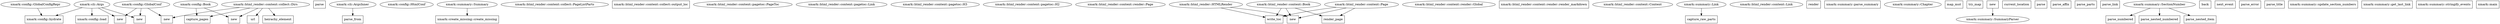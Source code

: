 digraph api {
	"0___237" [label="xmark::cli::Args" shape=ellipse]
	"0___11" [label=parse shape=box]
	"0___12" [label=parse_from shape=box]
	"0___298" -> "0___12"
	// "0___293" [label=clone shape=box]
	// "0___293" -> "0___237"
	// "0___295" [label=default shape=box]
	// "0___295" -> "0___237"
	// "0___297" [label=fmt shape=box]
	// "0___290" [label=serialize shape=box]
	// "0___246" [label=deserialize shape=box]
	"0___298" [label="xmark::cli::ArgsInner" shape=ellipse]
	// "0___303" [label=fmt shape=box]
	// "0___306" [label=into_app shape=box]
	// "0___308" [label=augment_clap shape=box]
	// "0___317" [label=from_arg_matches shape=box]
	"0___320" [label="xmark::config::GlobalConfigRepr" shape=ellipse]
	// "0___384" [label=clone shape=box]
	// "0___384" -> "0___320"
	// "0___324" [label=default shape=box]
	// "0___324" -> "0___320"
	// "0___327" [label=eq shape=box]
	// "0___320" -> "0___327"
	// "0___328" [label=ne shape=box]
	// "0___320" -> "0___328"
	// "0___382" [label=fmt shape=box]
	// "0___379" [label=hash shape=box]
	// "0___376" [label=serialize shape=box]
	// "0___334" [label=deserialize shape=box]
	"0___385" [label="xmark::config::GlobalConf" shape=ellipse]
	// "0___449" [label=clone shape=box]
	// "0___449" -> "0___385"
	// "0___389" [label=default shape=box]
	// "0___389" -> "0___385"
	// "0___441" [label=eq shape=box]
	// "0___385" -> "0___441"
	// "0___442" [label=ne shape=box]
	// "0___385" -> "0___442"
	// "0___447" [label=fmt shape=box]
	// "0___444" [label=hash shape=box]
	// "0___437" [label=serialize shape=box]
	// "0___395" [label=deserialize shape=box]
	"0___450" [label="xmark::config::Book" shape=ellipse]
	// "0___514" [label=clone shape=box]
	// "0___514" -> "0___450"
	// "0___454" [label=default shape=box]
	// "0___454" -> "0___450"
	// "0___506" [label=eq shape=box]
	// "0___450" -> "0___506"
	// "0___507" [label=ne shape=box]
	// "0___450" -> "0___507"
	// "0___512" [label=fmt shape=box]
	// "0___509" [label=hash shape=box]
	// "0___502" [label=serialize shape=box]
	// "0___460" [label=deserialize shape=box]
	"0___515" [label="xmark::config::HtmlConf" shape=ellipse]
	// "0___579" [label=clone shape=box]
	// "0___579" -> "0___515"
	// "0___521" [label=default shape=box]
	// "0___521" -> "0___515"
	// "0___571" [label=eq shape=box]
	// "0___515" -> "0___571"
	// "0___572" [label=ne shape=box]
	// "0___515" -> "0___572"
	// "0___577" [label=fmt shape=box]
	// "0___574" [label=hash shape=box]
	// "0___567" [label=serialize shape=box]
	// "0___527" [label=deserialize shape=box]
	"0___28" [label="xmark::config::load" shape=box]
	"0___237" -> "0___28"
	"0___30" [label="xmark::config::hydrate" shape=box]
	"0___320" -> "0___30"
	"0___237" -> "0___30"
	"0___46" [label="xmark::create_missing::create_missing" shape=box]
	"0___1176" -> "0___46"
	"0___580" [label="xmark::html_render::content::collect::Dirs" shape=ellipse]
	"0___84" [label=new shape=box]
	"0___385" -> "0___84"
	"0___237" -> "0___84"
	// "0___587" [label=clone shape=box]
	// "0___587" -> "0___580"
	// "0___585" [label=default shape=box]
	// "0___585" -> "0___580"
	// "0___589" [label=fmt shape=box]
	"0___100" [label="xmark::html_render::content::collect::PageListParts" shape=ellipse]
	"0___109" [label="xmark::html_render::content::collect::output_loc" shape=box]
	"0___591" [label="xmark::html_render::content::pagetoc::PageToc" shape=ellipse]
	// "0___626" [label=clone shape=box]
	// "0___626" -> "0___591"
	// "0___599" [label=default shape=box]
	// "0___599" -> "0___591"
	// "0___596" [label=eq shape=box]
	// "0___591" -> "0___596"
	// "0___597" [label=ne shape=box]
	// "0___591" -> "0___597"
	// "0___628" [label=fmt shape=box]
	// "0___623" [label=serialize shape=box]
	// "0___605" [label=deserialize shape=box]
	"0___629" [label="xmark::html_render::content::pagetoc::Link" shape=ellipse]
	// "0___688" [label=clone shape=box]
	// "0___688" -> "0___629"
	// "0___637" [label=default shape=box]
	// "0___637" -> "0___629"
	// "0___634" [label=eq shape=box]
	// "0___629" -> "0___634"
	// "0___635" [label=ne shape=box]
	// "0___629" -> "0___635"
	// "0___690" [label=fmt shape=box]
	// "0___685" [label=serialize shape=box]
	// "0___643" [label=deserialize shape=box]
	"0___691" [label="xmark::html_render::content::pagetoc::H3" shape=ellipse]
	// "0___726" [label=clone shape=box]
	// "0___726" -> "0___691"
	// "0___699" [label=default shape=box]
	// "0___699" -> "0___691"
	// "0___696" [label=eq shape=box]
	// "0___691" -> "0___696"
	// "0___697" [label=ne shape=box]
	// "0___691" -> "0___697"
	// "0___728" [label=fmt shape=box]
	// "0___723" [label=serialize shape=box]
	// "0___705" [label=deserialize shape=box]
	"0___729" [label="xmark::html_render::content::pagetoc::H2" shape=ellipse]
	// "0___788" [label=clone shape=box]
	// "0___788" -> "0___729"
	// "0___737" [label=default shape=box]
	// "0___737" -> "0___729"
	// "0___734" [label=eq shape=box]
	// "0___729" -> "0___734"
	// "0___735" [label=ne shape=box]
	// "0___729" -> "0___735"
	// "0___790" [label=fmt shape=box]
	// "0___785" [label=serialize shape=box]
	// "0___743" [label=deserialize shape=box]
	"0___791" [label="xmark::html_render::content::render::Page" shape=ellipse]
	"0___133" [label=new shape=box]
	"0___1019" -> "0___133"
	"0___140" -> "0___133"
	"0___957" -> "0___133"
	"0___134" [label=write_toc shape=box]
	"0___957" -> "0___134"
	"0___140" -> "0___134"
	"0___1019" -> "0___134"
	// "0___860" [label=clone shape=box]
	// "0___860" -> "0___791"
	// "0___849" [label=eq shape=box]
	// "0___791" -> "0___849"
	// "0___850" [label=ne shape=box]
	// "0___791" -> "0___850"
	// "0___863" [label=fmt shape=box]
	// "0___856" [label=serialize shape=box]
	// "0___803" [label=capacity_hint shape=box]
	// "0___804" [label=render_section shape=box]
	// "0___807" [label=render_field_escaped shape=box]
	// "0___816" [label=render_field_unescaped shape=box]
	// "0___825" [label=render_field_section shape=box]
	// "0___835" [label=render_field_inverse shape=box]
	"0___864" [label="xmark::html_render::content::render::Global" shape=ellipse]
	// "0___917" [label=clone shape=box]
	// "0___917" -> "0___864"
	// "0___137" [label=default shape=box]
	// "0___906" [label=eq shape=box]
	// "0___864" -> "0___906"
	// "0___907" [label=ne shape=box]
	// "0___864" -> "0___907"
	// "0___920" [label=fmt shape=box]
	// "0___913" [label=serialize shape=box]
	// "0___872" [label=capacity_hint shape=box]
	// "0___873" [label=render_section shape=box]
	// "0___876" [label=render_field_escaped shape=box]
	// "0___882" [label=render_field_unescaped shape=box]
	// "0___888" [label=render_field_section shape=box]
	// "0___895" [label=render_field_inverse shape=box]
	"0___138" [label="xmark::html_render::content::render::render_markdown" shape=box]
	"0___921" [label="xmark::html_render::content::Content" shape=ellipse]
	"0___87" [label=new shape=box]
	"0___385" -> "0___87"
	"0___580" -> "0___87"
	// "0___954" [label=clone shape=box]
	// "0___954" -> "0___921"
	// "0___926" [label=eq shape=box]
	// "0___921" -> "0___926"
	// "0___927" [label=ne shape=box]
	// "0___921" -> "0___927"
	// "0___956" [label=fmt shape=box]
	// "0___951" [label=serialize shape=box]
	// "0___933" [label=deserialize shape=box]
	"0___957" [label="xmark::html_render::content::Book" shape=ellipse]
	"0___90" [label=new shape=box]
	"0___450" -> "0___90"
	"0___580" -> "0___90"
	"0___91" [label=capture_pages shape=box]
	"0___450" -> "0___91"
	"0___580" -> "0___91"
	"0___93" [label=capture_raw_parts shape=box]
	"0___1312" -> "0___93"
	// "0___1018" [label=clone shape=box]
	// "0___1018" -> "0___957"
	// "0___961" [label=default shape=box]
	// "0___961" -> "0___957"
	// "0___964" [label=eq shape=box]
	// "0___957" -> "0___964"
	// "0___965" [label=ne shape=box]
	// "0___957" -> "0___965"
	// "0___1016" [label=fmt shape=box]
	// "0___1013" [label=serialize shape=box]
	// "0___971" [label=deserialize shape=box]
	"0___1019" [label="xmark::html_render::content::Page" shape=ellipse]
	"0___97" [label=heirachy_element shape=box]
	"0___580" -> "0___97"
	"0___98" [label=url shape=box]
	"0___580" -> "0___98"
	// "0___1090" [label=clone shape=box]
	// "0___1090" -> "0___1019"
	// "0___1088" [label=default shape=box]
	// "0___1088" -> "0___1019"
	// "0___1028" [label=eq shape=box]
	// "0___1019" -> "0___1028"
	// "0___1029" [label=ne shape=box]
	// "0___1019" -> "0___1029"
	// "0___1092" [label=fmt shape=box]
	// "0___1085" [label=serialize shape=box]
	// "0___1035" [label=deserialize shape=box]
	"0___1093" [label="xmark::html_render::content::Link" shape=ellipse]
	// "0___1173" [label=clone shape=box]
	// "0___1173" -> "0___1093"
	// "0___1121" [label=eq shape=box]
	// "0___1093" -> "0___1121"
	// "0___1122" [label=ne shape=box]
	// "0___1093" -> "0___1122"
	// "0___1175" [label=fmt shape=box]
	// "0___1170" [label=serialize shape=box]
	// "0___1128" [label=deserialize shape=box]
	// "0___1097" [label=capacity_hint shape=box]
	// "0___1098" [label=render_section shape=box]
	// "0___1101" [label=render_field_escaped shape=box]
	// "0___1105" [label=render_field_unescaped shape=box]
	// "0___1109" [label=render_field_section shape=box]
	// "0___1114" [label=render_field_inverse shape=box]
	"0___140" [label="xmark::html_render::HTMLRender" shape=ellipse]
	"0___148" [label=new shape=box]
	"0___385" -> "0___148"
	"0___237" -> "0___148"
	"0___149" [label=render shape=box]
	"0___151" [label=render_page shape=box]
	"0___1019" -> "0___151"
	"0___957" -> "0___151"
	"0___182" [label="xmark::summary::parse_summary" shape=box]
	"0___1176" [label="xmark::summary::Summary" shape=ellipse]
	// "0___1244" [label=clone shape=box]
	// "0___1244" -> "0___1176"
	// "0___1242" [label=default shape=box]
	// "0___1242" -> "0___1176"
	// "0___1239" [label=eq shape=box]
	// "0___1176" -> "0___1239"
	// "0___1240" [label=ne shape=box]
	// "0___1176" -> "0___1240"
	// "0___1246" [label=fmt shape=box]
	// "0___1182" [label=hash shape=box]
	// "0___1235" [label=serialize shape=box]
	// "0___1189" [label=deserialize shape=box]
	"0___1247" [label="xmark::summary::Chapter" shape=ellipse]
	// "0___1309" [label=clone shape=box]
	// "0___1309" -> "0___1247"
	// "0___1254" [label=default shape=box]
	// "0___1254" -> "0___1247"
	// "0___1306" [label=eq shape=box]
	// "0___1247" -> "0___1306"
	// "0___1307" [label=ne shape=box]
	// "0___1247" -> "0___1307"
	// "0___1311" [label=fmt shape=box]
	// "0___1251" [label=hash shape=box]
	// "0___1302" [label=serialize shape=box]
	// "0___1260" [label=deserialize shape=box]
	"0___1312" [label="xmark::summary::Link" shape=ellipse]
	"0___184" [label=map_mut shape=box]
	"0___186" [label=try_map shape=box]
	// "0___1377" [label=clone shape=box]
	// "0___1377" -> "0___1312"
	// "0___1320" [label=default shape=box]
	// "0___1320" -> "0___1312"
	// "0___1374" [label=eq shape=box]
	// "0___1312" -> "0___1374"
	// "0___1375" [label=ne shape=box]
	// "0___1312" -> "0___1375"
	// "0___1379" [label=fmt shape=box]
	// "0___1317" [label=hash shape=box]
	// "0___1370" [label=serialize shape=box]
	// "0___1326" [label=deserialize shape=box]
	"0___189" [label="xmark::summary::SummaryParser" shape=ellipse]
	"0___198" [label=new shape=box]
	"0___198" -> "0___189"
	"0___199" [label=current_location shape=box]
	"0___200" [label=parse shape=box]
	"0___204" [label=parse_affix shape=box]
	"0___205" [label=parse_parts shape=box]
	"0___207" [label=parse_link shape=box]
	"0___208" [label=parse_numbered shape=box]
	"0___1388" -> "0___208"
	"0___209" [label=back shape=box]
	"0___210" [label=next_event shape=box]
	"0___213" [label=parse_nested_numbered shape=box]
	"0___1388" -> "0___213"
	"0___214" [label=parse_nested_item shape=box]
	"0___1388" -> "0___214"
	"0___215" [label=parse_error shape=box]
	"0___217" [label=parse_title shape=box]
	"0___218" [label="xmark::summary::update_section_numbers" shape=box]
	"0___219" [label="xmark::summary::get_last_link" shape=box]
	"0___221" [label="xmark::summary::stringify_events" shape=box]
	"0___1388" [label="xmark::summary::SectionNumber" shape=ellipse]
	// "0___1422" [label=clone shape=box]
	// "0___1422" -> "0___1388"
	// "0___1420" [label=default shape=box]
	// "0___1420" -> "0___1388"
	// "0___1425" [label=eq shape=box]
	// "0___1388" -> "0___1425"
	// "0___1426" [label=ne shape=box]
	// "0___1388" -> "0___1426"
	// "0___227" [label=deref shape=box]
	// "0___229" [label=deref_mut shape=box]
	// "0___1428" [label=fmt shape=box]
	// "0___224" [label=fmt shape=box]
	// "0___1392" [label=hash shape=box]
	// "0___231" [label=from_iter shape=box]
	// "0___1417" [label=serialize shape=box]
	// "0___1399" [label=deserialize shape=box]
	"0___236" [label="xmark::main" shape=box]
}

